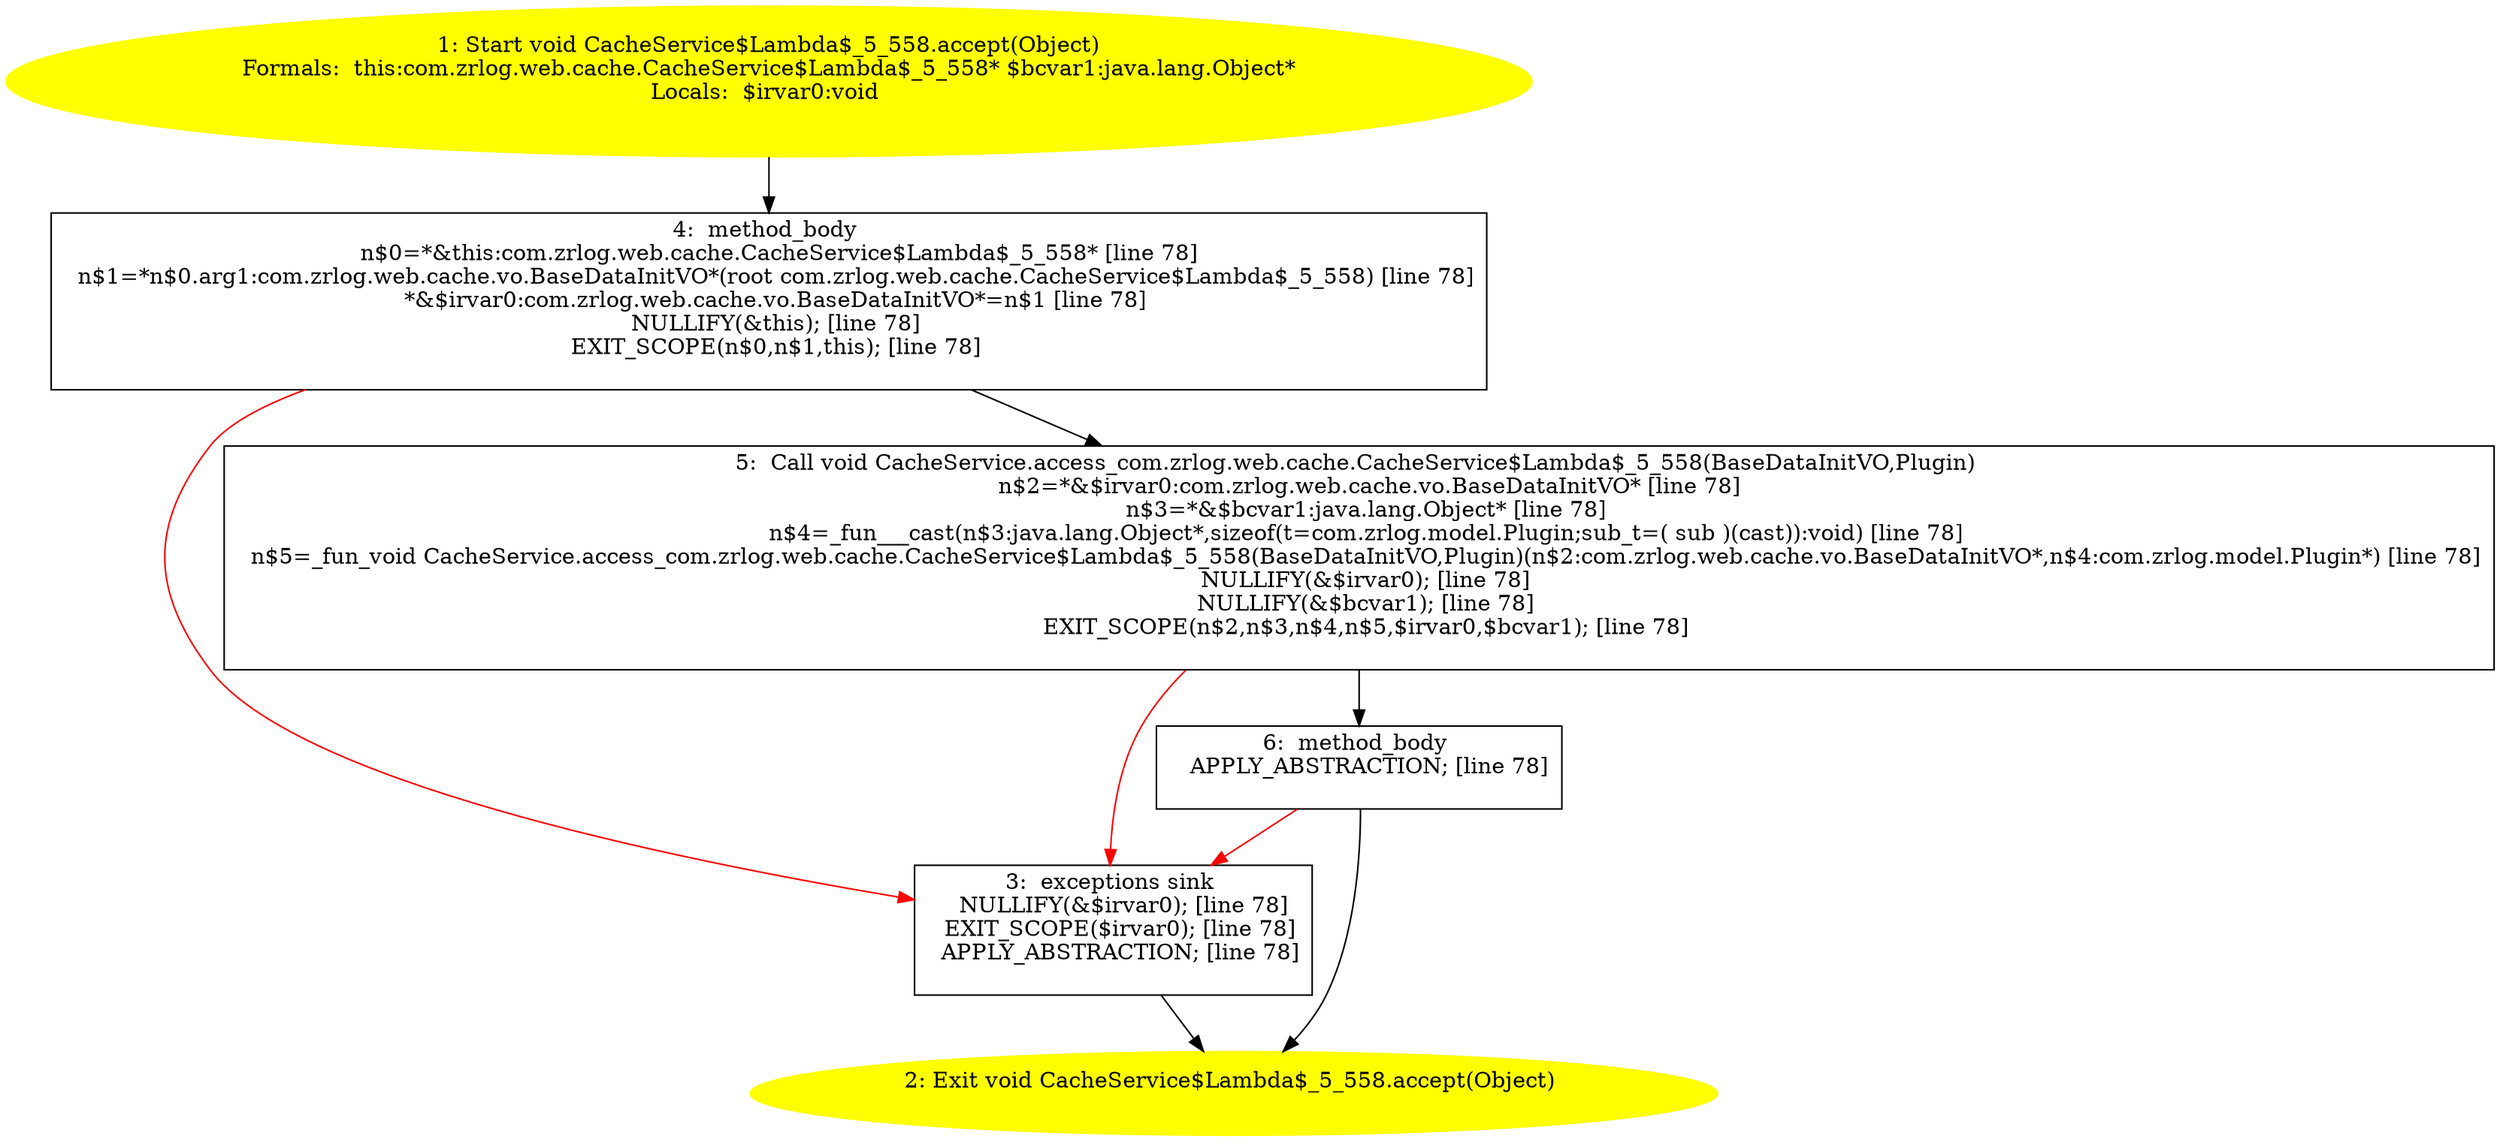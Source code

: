 /* @generated */
digraph cfg {
"com.zrlog.web.cache.CacheService$Lambda$_5_558.accept(java.lang.Object):void.c59dc1f5debc439b45fbc787751ab97b_1" [label="1: Start void CacheService$Lambda$_5_558.accept(Object)\nFormals:  this:com.zrlog.web.cache.CacheService$Lambda$_5_558* $bcvar1:java.lang.Object*\nLocals:  $irvar0:void \n  " color=yellow style=filled]
	

	 "com.zrlog.web.cache.CacheService$Lambda$_5_558.accept(java.lang.Object):void.c59dc1f5debc439b45fbc787751ab97b_1" -> "com.zrlog.web.cache.CacheService$Lambda$_5_558.accept(java.lang.Object):void.c59dc1f5debc439b45fbc787751ab97b_4" ;
"com.zrlog.web.cache.CacheService$Lambda$_5_558.accept(java.lang.Object):void.c59dc1f5debc439b45fbc787751ab97b_2" [label="2: Exit void CacheService$Lambda$_5_558.accept(Object) \n  " color=yellow style=filled]
	

"com.zrlog.web.cache.CacheService$Lambda$_5_558.accept(java.lang.Object):void.c59dc1f5debc439b45fbc787751ab97b_3" [label="3:  exceptions sink \n   NULLIFY(&$irvar0); [line 78]\n  EXIT_SCOPE($irvar0); [line 78]\n  APPLY_ABSTRACTION; [line 78]\n " shape="box"]
	

	 "com.zrlog.web.cache.CacheService$Lambda$_5_558.accept(java.lang.Object):void.c59dc1f5debc439b45fbc787751ab97b_3" -> "com.zrlog.web.cache.CacheService$Lambda$_5_558.accept(java.lang.Object):void.c59dc1f5debc439b45fbc787751ab97b_2" ;
"com.zrlog.web.cache.CacheService$Lambda$_5_558.accept(java.lang.Object):void.c59dc1f5debc439b45fbc787751ab97b_4" [label="4:  method_body \n   n$0=*&this:com.zrlog.web.cache.CacheService$Lambda$_5_558* [line 78]\n  n$1=*n$0.arg1:com.zrlog.web.cache.vo.BaseDataInitVO*(root com.zrlog.web.cache.CacheService$Lambda$_5_558) [line 78]\n  *&$irvar0:com.zrlog.web.cache.vo.BaseDataInitVO*=n$1 [line 78]\n  NULLIFY(&this); [line 78]\n  EXIT_SCOPE(n$0,n$1,this); [line 78]\n " shape="box"]
	

	 "com.zrlog.web.cache.CacheService$Lambda$_5_558.accept(java.lang.Object):void.c59dc1f5debc439b45fbc787751ab97b_4" -> "com.zrlog.web.cache.CacheService$Lambda$_5_558.accept(java.lang.Object):void.c59dc1f5debc439b45fbc787751ab97b_5" ;
	 "com.zrlog.web.cache.CacheService$Lambda$_5_558.accept(java.lang.Object):void.c59dc1f5debc439b45fbc787751ab97b_4" -> "com.zrlog.web.cache.CacheService$Lambda$_5_558.accept(java.lang.Object):void.c59dc1f5debc439b45fbc787751ab97b_3" [color="red" ];
"com.zrlog.web.cache.CacheService$Lambda$_5_558.accept(java.lang.Object):void.c59dc1f5debc439b45fbc787751ab97b_5" [label="5:  Call void CacheService.access_com.zrlog.web.cache.CacheService$Lambda$_5_558(BaseDataInitVO,Plugin) \n   n$2=*&$irvar0:com.zrlog.web.cache.vo.BaseDataInitVO* [line 78]\n  n$3=*&$bcvar1:java.lang.Object* [line 78]\n  n$4=_fun___cast(n$3:java.lang.Object*,sizeof(t=com.zrlog.model.Plugin;sub_t=( sub )(cast)):void) [line 78]\n  n$5=_fun_void CacheService.access_com.zrlog.web.cache.CacheService$Lambda$_5_558(BaseDataInitVO,Plugin)(n$2:com.zrlog.web.cache.vo.BaseDataInitVO*,n$4:com.zrlog.model.Plugin*) [line 78]\n  NULLIFY(&$irvar0); [line 78]\n  NULLIFY(&$bcvar1); [line 78]\n  EXIT_SCOPE(n$2,n$3,n$4,n$5,$irvar0,$bcvar1); [line 78]\n " shape="box"]
	

	 "com.zrlog.web.cache.CacheService$Lambda$_5_558.accept(java.lang.Object):void.c59dc1f5debc439b45fbc787751ab97b_5" -> "com.zrlog.web.cache.CacheService$Lambda$_5_558.accept(java.lang.Object):void.c59dc1f5debc439b45fbc787751ab97b_6" ;
	 "com.zrlog.web.cache.CacheService$Lambda$_5_558.accept(java.lang.Object):void.c59dc1f5debc439b45fbc787751ab97b_5" -> "com.zrlog.web.cache.CacheService$Lambda$_5_558.accept(java.lang.Object):void.c59dc1f5debc439b45fbc787751ab97b_3" [color="red" ];
"com.zrlog.web.cache.CacheService$Lambda$_5_558.accept(java.lang.Object):void.c59dc1f5debc439b45fbc787751ab97b_6" [label="6:  method_body \n   APPLY_ABSTRACTION; [line 78]\n " shape="box"]
	

	 "com.zrlog.web.cache.CacheService$Lambda$_5_558.accept(java.lang.Object):void.c59dc1f5debc439b45fbc787751ab97b_6" -> "com.zrlog.web.cache.CacheService$Lambda$_5_558.accept(java.lang.Object):void.c59dc1f5debc439b45fbc787751ab97b_2" ;
	 "com.zrlog.web.cache.CacheService$Lambda$_5_558.accept(java.lang.Object):void.c59dc1f5debc439b45fbc787751ab97b_6" -> "com.zrlog.web.cache.CacheService$Lambda$_5_558.accept(java.lang.Object):void.c59dc1f5debc439b45fbc787751ab97b_3" [color="red" ];
}
